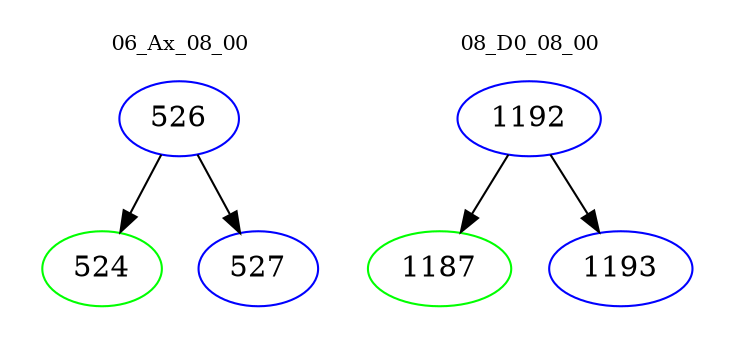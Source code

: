 digraph{
subgraph cluster_0 {
color = white
label = "06_Ax_08_00";
fontsize=10;
T0_526 [label="526", color="blue"]
T0_526 -> T0_524 [color="black"]
T0_524 [label="524", color="green"]
T0_526 -> T0_527 [color="black"]
T0_527 [label="527", color="blue"]
}
subgraph cluster_1 {
color = white
label = "08_D0_08_00";
fontsize=10;
T1_1192 [label="1192", color="blue"]
T1_1192 -> T1_1187 [color="black"]
T1_1187 [label="1187", color="green"]
T1_1192 -> T1_1193 [color="black"]
T1_1193 [label="1193", color="blue"]
}
}
